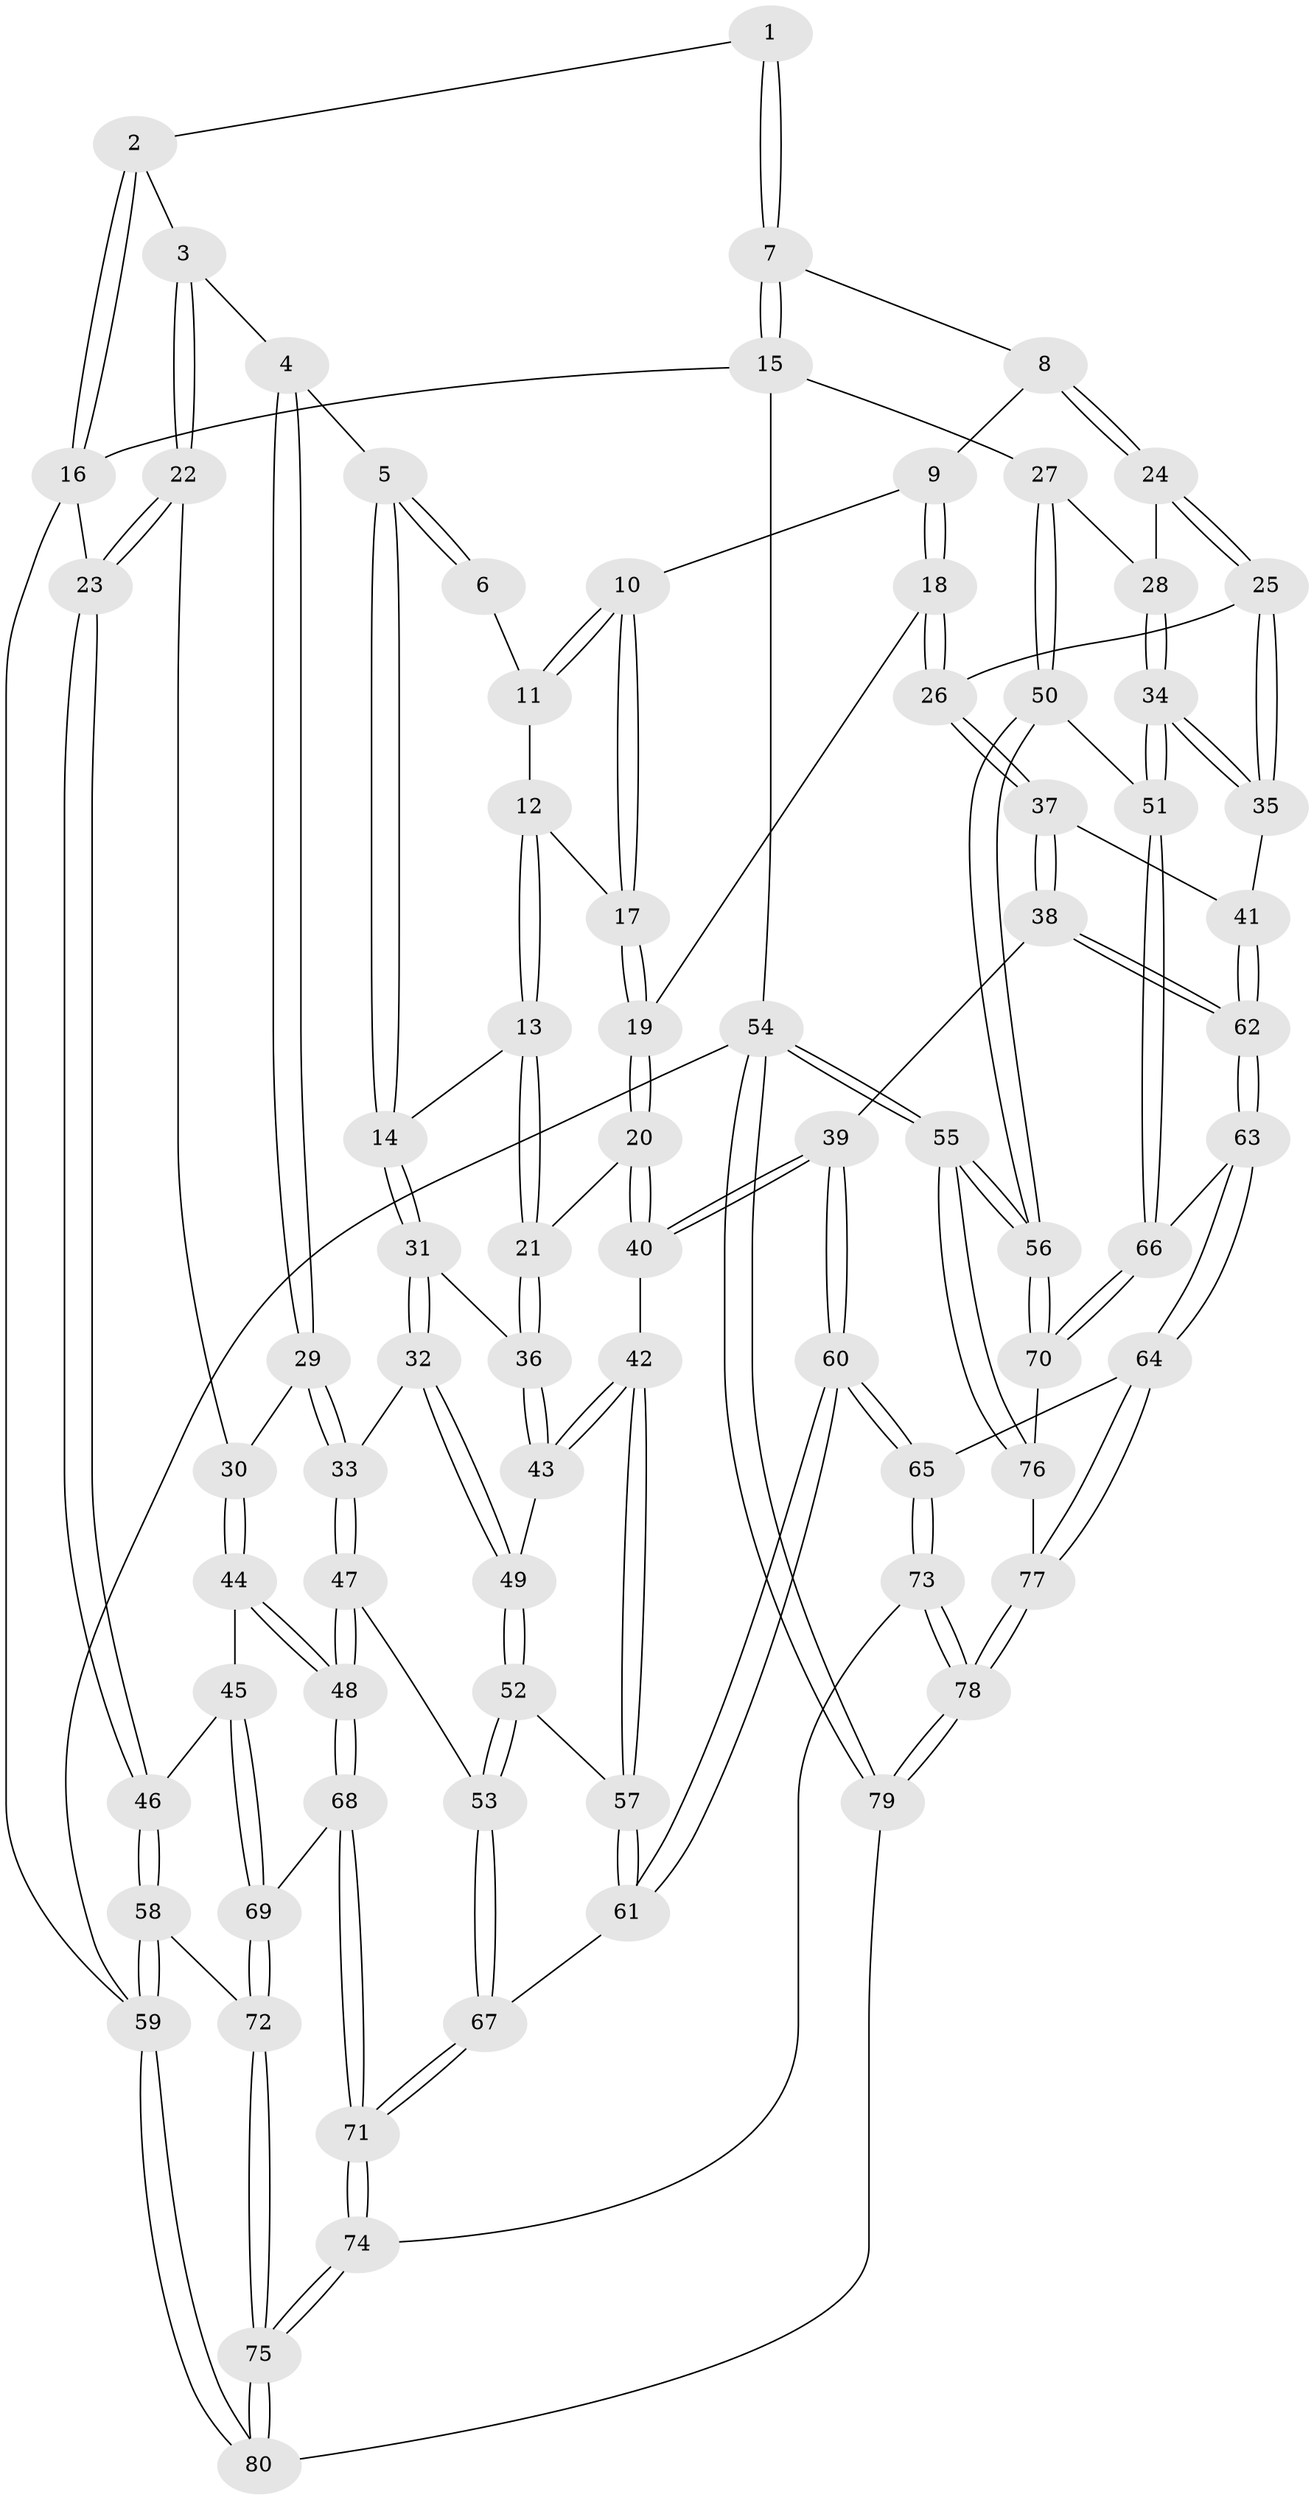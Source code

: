 // coarse degree distribution, {3: 0.28125, 4: 0.59375, 5: 0.09375, 6: 0.03125}
// Generated by graph-tools (version 1.1) at 2025/38/03/04/25 23:38:33]
// undirected, 80 vertices, 197 edges
graph export_dot {
  node [color=gray90,style=filled];
  1 [pos="+0.61557643633741+0"];
  2 [pos="+0.1492273812848237+0"];
  3 [pos="+0.30926219442993264+0.09530962336479426"];
  4 [pos="+0.3800860146684234+0.17914621046748422"];
  5 [pos="+0.4156920278683652+0.18938030207328924"];
  6 [pos="+0.6011196826703483+0"];
  7 [pos="+1+0"];
  8 [pos="+0.8065515719438994+0.1483277736502026"];
  9 [pos="+0.6952454595063164+0.14066777797939015"];
  10 [pos="+0.6900826352057617+0.13926119871096962"];
  11 [pos="+0.6014500725978063+0"];
  12 [pos="+0.5844359166446559+0.13154921677150955"];
  13 [pos="+0.458492783947136+0.2199519112702198"];
  14 [pos="+0.44752420323333525+0.2163451424871306"];
  15 [pos="+1+0"];
  16 [pos="+0+0"];
  17 [pos="+0.6519029234149556+0.1615465570670486"];
  18 [pos="+0.6984289635231031+0.29480130344687705"];
  19 [pos="+0.6050328214505448+0.28200012367977956"];
  20 [pos="+0.5661698538726677+0.2946089478743368"];
  21 [pos="+0.5501686991429107+0.28548177150368503"];
  22 [pos="+0.12301993679993688+0.2440569261778069"];
  23 [pos="+0+0.015788514496040067"];
  24 [pos="+0.8083914124310091+0.24314094931155902"];
  25 [pos="+0.8054182973372321+0.25306417104749807"];
  26 [pos="+0.7380362604155909+0.3068216469172266"];
  27 [pos="+1+0"];
  28 [pos="+0.9117516434719265+0.23644797582085328"];
  29 [pos="+0.24395717598929226+0.3231364268397574"];
  30 [pos="+0.1833888139507322+0.3198651665384191"];
  31 [pos="+0.4241828826738411+0.2941173463824488"];
  32 [pos="+0.34248461468316344+0.4063038643113127"];
  33 [pos="+0.2997273350043481+0.40181300781669455"];
  34 [pos="+1+0.4360754447633783"];
  35 [pos="+1+0.43596781979580257"];
  36 [pos="+0.4406892402853699+0.40584786156596275"];
  37 [pos="+0.7493234909593509+0.4157304131326973"];
  38 [pos="+0.6719298008622051+0.4716672528607198"];
  39 [pos="+0.6377536721634475+0.47526172136570516"];
  40 [pos="+0.5726113772225073+0.43304035664706425"];
  41 [pos="+0.8384331961803552+0.45254717559223984"];
  42 [pos="+0.5423544670185505+0.44736897249569685"];
  43 [pos="+0.43899941362605943+0.4196984610498375"];
  44 [pos="+0.05639125098003728+0.525838061985685"];
  45 [pos="+0+0.5301516193837224"];
  46 [pos="+0+0.5207865582363211"];
  47 [pos="+0.22377606288278212+0.5852834656127844"];
  48 [pos="+0.20439803889707858+0.5912526336598395"];
  49 [pos="+0.3943001823153923+0.44010857237833156"];
  50 [pos="+1+0.43615676305066237"];
  51 [pos="+1+0.4517184575729324"];
  52 [pos="+0.40237850415615817+0.5649717999915123"];
  53 [pos="+0.22841659095009595+0.5859390813443018"];
  54 [pos="+1+1"];
  55 [pos="+1+1"];
  56 [pos="+1+0.9775439685492646"];
  57 [pos="+0.4497380107418648+0.5886663677849386"];
  58 [pos="+0+0.8310106450338572"];
  59 [pos="+0+1"];
  60 [pos="+0.5774138597889751+0.7105733420787185"];
  61 [pos="+0.5001774757259739+0.66720256203041"];
  62 [pos="+0.7707570454362735+0.6112295778922369"];
  63 [pos="+0.781286324229479+0.6946997245995734"];
  64 [pos="+0.6183116077587413+0.7493849026129824"];
  65 [pos="+0.6065660958493275+0.7472859341266066"];
  66 [pos="+0.8345287772127531+0.7071031590939675"];
  67 [pos="+0.37226120474520347+0.7291667633752246"];
  68 [pos="+0.19851902025349327+0.730675435356584"];
  69 [pos="+0.08898081631236074+0.7698255473460913"];
  70 [pos="+0.8918639486872775+0.7728367050399235"];
  71 [pos="+0.2850180021495878+0.8860954409742088"];
  72 [pos="+0.02570943734176356+0.8366004867746253"];
  73 [pos="+0.5093608045867978+0.8685098227852698"];
  74 [pos="+0.2978741812430497+0.9938181714925493"];
  75 [pos="+0.2855654337487476+1"];
  76 [pos="+0.812565086829215+0.918824261532593"];
  77 [pos="+0.7237137583397569+0.948853841359993"];
  78 [pos="+0.6826244635863117+1"];
  79 [pos="+0.6822575439473554+1"];
  80 [pos="+0.26807639097978775+1"];
  1 -- 2;
  1 -- 7;
  1 -- 7;
  2 -- 3;
  2 -- 16;
  2 -- 16;
  3 -- 4;
  3 -- 22;
  3 -- 22;
  4 -- 5;
  4 -- 29;
  4 -- 29;
  5 -- 6;
  5 -- 6;
  5 -- 14;
  5 -- 14;
  6 -- 11;
  7 -- 8;
  7 -- 15;
  7 -- 15;
  8 -- 9;
  8 -- 24;
  8 -- 24;
  9 -- 10;
  9 -- 18;
  9 -- 18;
  10 -- 11;
  10 -- 11;
  10 -- 17;
  10 -- 17;
  11 -- 12;
  12 -- 13;
  12 -- 13;
  12 -- 17;
  13 -- 14;
  13 -- 21;
  13 -- 21;
  14 -- 31;
  14 -- 31;
  15 -- 16;
  15 -- 27;
  15 -- 54;
  16 -- 23;
  16 -- 59;
  17 -- 19;
  17 -- 19;
  18 -- 19;
  18 -- 26;
  18 -- 26;
  19 -- 20;
  19 -- 20;
  20 -- 21;
  20 -- 40;
  20 -- 40;
  21 -- 36;
  21 -- 36;
  22 -- 23;
  22 -- 23;
  22 -- 30;
  23 -- 46;
  23 -- 46;
  24 -- 25;
  24 -- 25;
  24 -- 28;
  25 -- 26;
  25 -- 35;
  25 -- 35;
  26 -- 37;
  26 -- 37;
  27 -- 28;
  27 -- 50;
  27 -- 50;
  28 -- 34;
  28 -- 34;
  29 -- 30;
  29 -- 33;
  29 -- 33;
  30 -- 44;
  30 -- 44;
  31 -- 32;
  31 -- 32;
  31 -- 36;
  32 -- 33;
  32 -- 49;
  32 -- 49;
  33 -- 47;
  33 -- 47;
  34 -- 35;
  34 -- 35;
  34 -- 51;
  34 -- 51;
  35 -- 41;
  36 -- 43;
  36 -- 43;
  37 -- 38;
  37 -- 38;
  37 -- 41;
  38 -- 39;
  38 -- 62;
  38 -- 62;
  39 -- 40;
  39 -- 40;
  39 -- 60;
  39 -- 60;
  40 -- 42;
  41 -- 62;
  41 -- 62;
  42 -- 43;
  42 -- 43;
  42 -- 57;
  42 -- 57;
  43 -- 49;
  44 -- 45;
  44 -- 48;
  44 -- 48;
  45 -- 46;
  45 -- 69;
  45 -- 69;
  46 -- 58;
  46 -- 58;
  47 -- 48;
  47 -- 48;
  47 -- 53;
  48 -- 68;
  48 -- 68;
  49 -- 52;
  49 -- 52;
  50 -- 51;
  50 -- 56;
  50 -- 56;
  51 -- 66;
  51 -- 66;
  52 -- 53;
  52 -- 53;
  52 -- 57;
  53 -- 67;
  53 -- 67;
  54 -- 55;
  54 -- 55;
  54 -- 79;
  54 -- 79;
  54 -- 59;
  55 -- 56;
  55 -- 56;
  55 -- 76;
  55 -- 76;
  56 -- 70;
  56 -- 70;
  57 -- 61;
  57 -- 61;
  58 -- 59;
  58 -- 59;
  58 -- 72;
  59 -- 80;
  59 -- 80;
  60 -- 61;
  60 -- 61;
  60 -- 65;
  60 -- 65;
  61 -- 67;
  62 -- 63;
  62 -- 63;
  63 -- 64;
  63 -- 64;
  63 -- 66;
  64 -- 65;
  64 -- 77;
  64 -- 77;
  65 -- 73;
  65 -- 73;
  66 -- 70;
  66 -- 70;
  67 -- 71;
  67 -- 71;
  68 -- 69;
  68 -- 71;
  68 -- 71;
  69 -- 72;
  69 -- 72;
  70 -- 76;
  71 -- 74;
  71 -- 74;
  72 -- 75;
  72 -- 75;
  73 -- 74;
  73 -- 78;
  73 -- 78;
  74 -- 75;
  74 -- 75;
  75 -- 80;
  75 -- 80;
  76 -- 77;
  77 -- 78;
  77 -- 78;
  78 -- 79;
  78 -- 79;
  79 -- 80;
}

